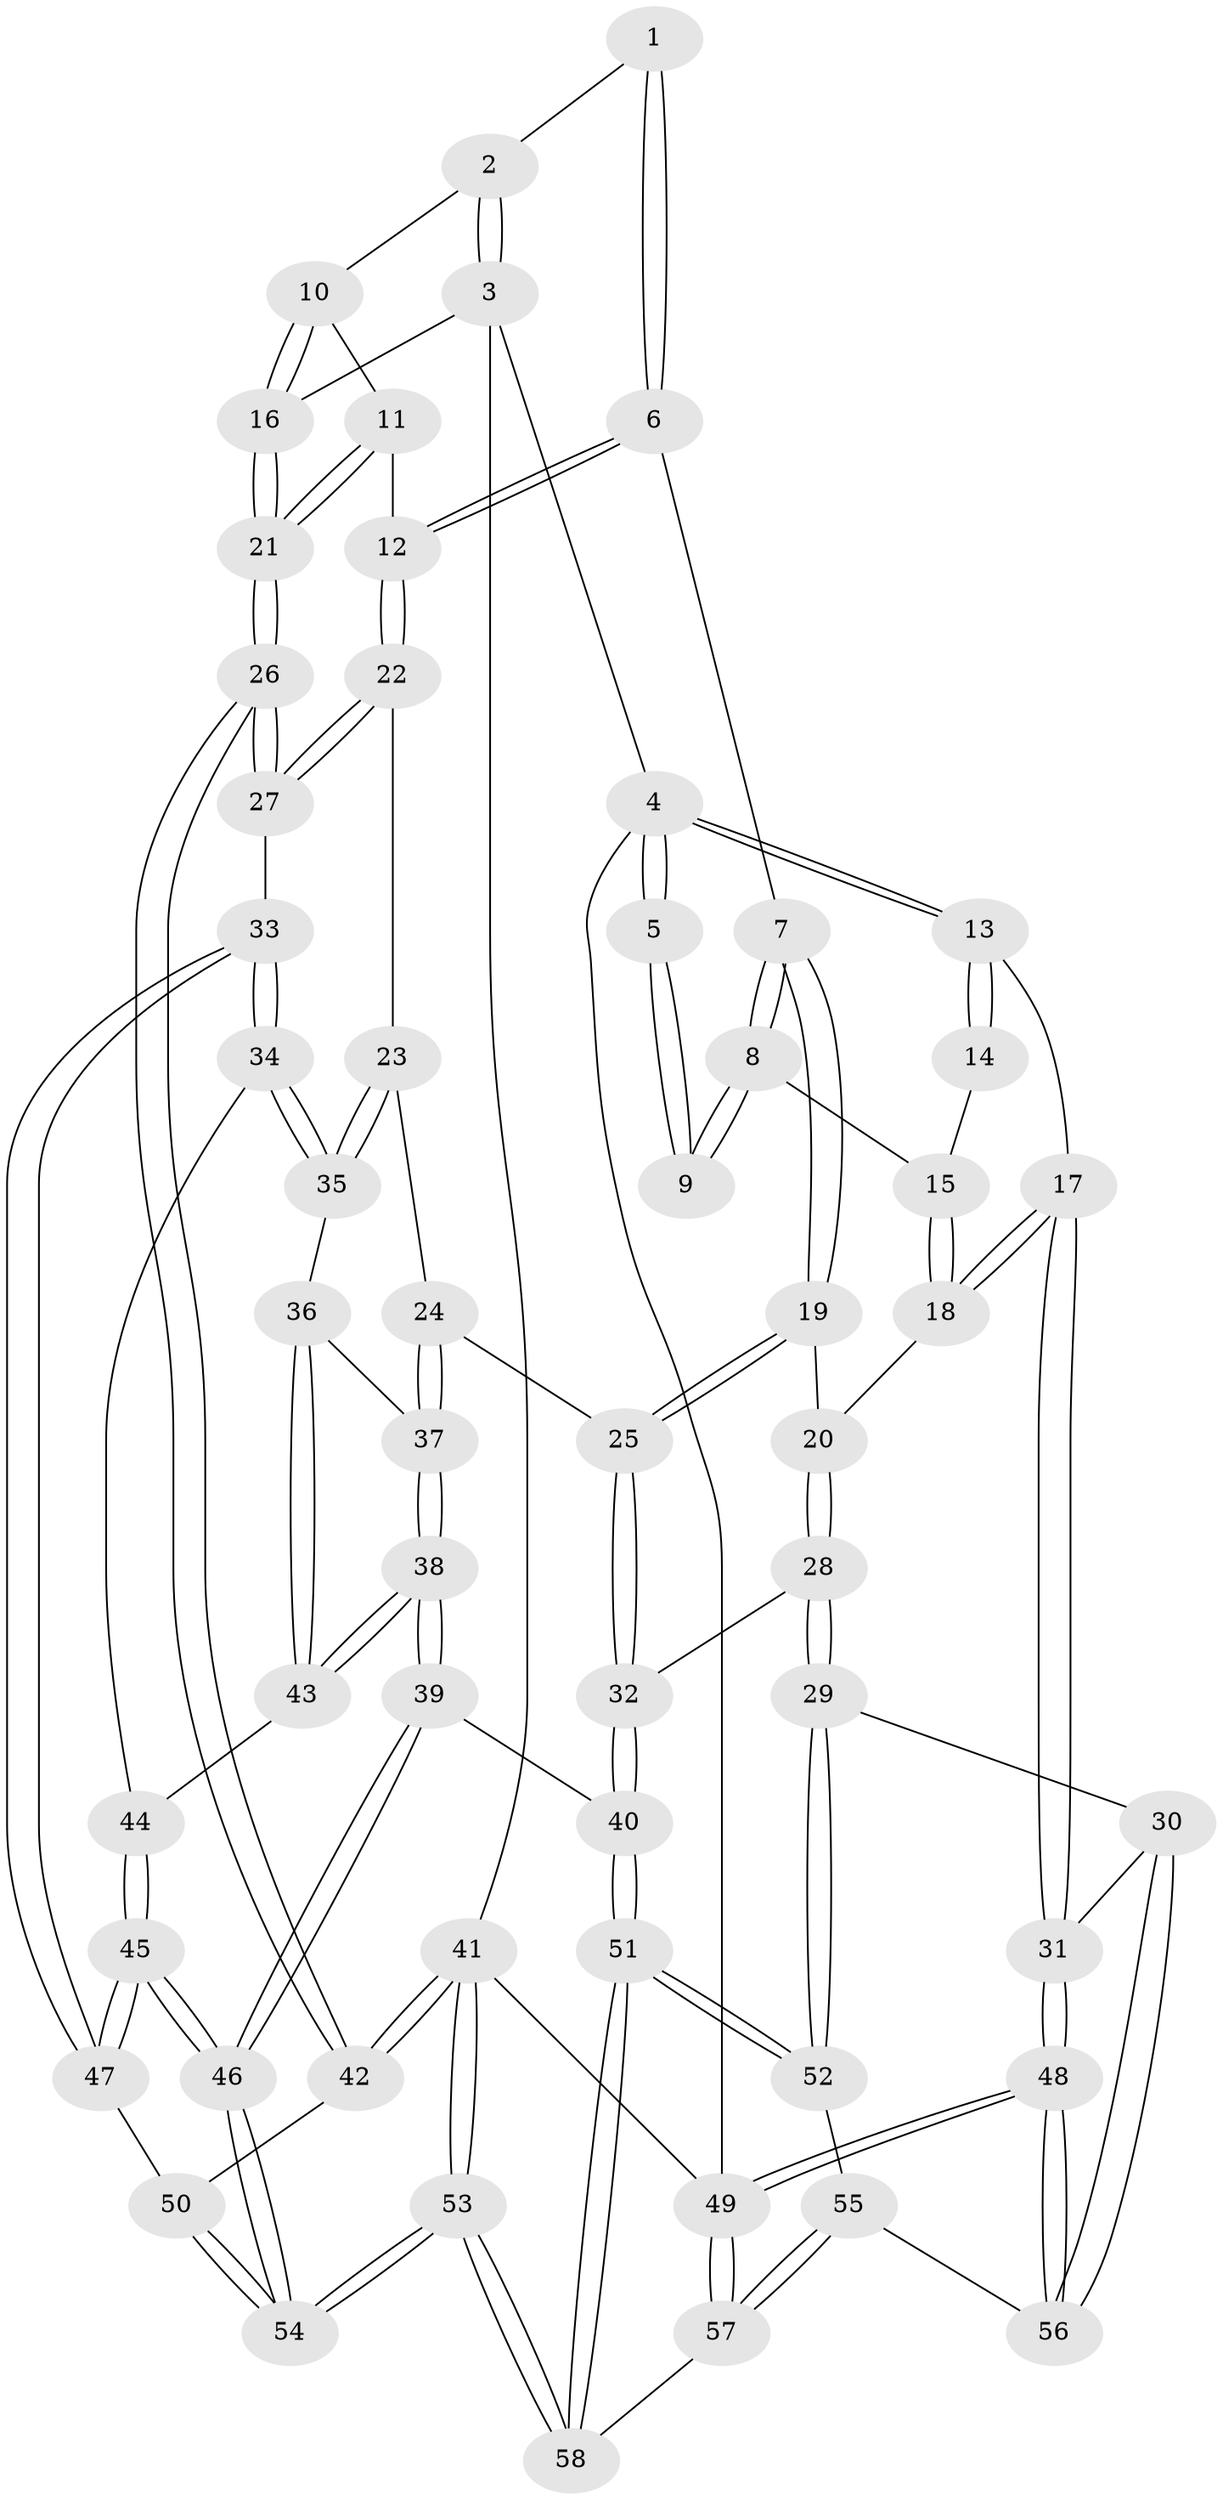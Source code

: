 // Generated by graph-tools (version 1.1) at 2025/17/03/09/25 04:17:16]
// undirected, 58 vertices, 142 edges
graph export_dot {
graph [start="1"]
  node [color=gray90,style=filled];
  1 [pos="+0.5385126575376897+0"];
  2 [pos="+0.732643775144394+0"];
  3 [pos="+1+0"];
  4 [pos="+0+0"];
  5 [pos="+0.3051220872120723+0"];
  6 [pos="+0.5606163920321411+0.16982086525654805"];
  7 [pos="+0.3855570302956945+0.18464651662138357"];
  8 [pos="+0.3539794630498072+0.1607250484645376"];
  9 [pos="+0.297155779559068+0.019101219063037484"];
  10 [pos="+0.7645067704845873+0.10800372038632944"];
  11 [pos="+0.7247287483046526+0.1899178790130182"];
  12 [pos="+0.6344278747716755+0.22649245069770518"];
  13 [pos="+0+0"];
  14 [pos="+0.17244772062426572+0.07861536449498187"];
  15 [pos="+0.16375111293196837+0.1970900793328064"];
  16 [pos="+1+0"];
  17 [pos="+0+0.30484504429557246"];
  18 [pos="+0.11912982599893614+0.23255584319037353"];
  19 [pos="+0.3241361312195507+0.34928233310027446"];
  20 [pos="+0.31171135830084007+0.3595246880880687"];
  21 [pos="+1+0.3164176770206072"];
  22 [pos="+0.6328209729364589+0.282963910402905"];
  23 [pos="+0.6311700087806784+0.29491486511662596"];
  24 [pos="+0.6036754564690885+0.3618992270492307"];
  25 [pos="+0.5045067147054659+0.42054514825826267"];
  26 [pos="+1+0.38359820780342674"];
  27 [pos="+0.9862344032639279+0.43934386889657984"];
  28 [pos="+0.22664080189730457+0.5273729424616765"];
  29 [pos="+0.09325140703902977+0.5739926932673207"];
  30 [pos="+0.06439385747873842+0.5751855594391571"];
  31 [pos="+0+0.5279416464911171"];
  32 [pos="+0.42346317849533+0.5913759872108241"];
  33 [pos="+0.9145314109034479+0.4730023521829844"];
  34 [pos="+0.8397072013645452+0.4768295472625232"];
  35 [pos="+0.8379595343684433+0.47599080988225856"];
  36 [pos="+0.6890627959066057+0.48217123332133155"];
  37 [pos="+0.6391735585370836+0.46480217430011606"];
  38 [pos="+0.6190205428367227+0.6286004657975447"];
  39 [pos="+0.5627969991557089+0.7464933534111476"];
  40 [pos="+0.5445811133518393+0.7508016548682724"];
  41 [pos="+1+1"];
  42 [pos="+1+0.4811041071610634"];
  43 [pos="+0.7587321807693754+0.557558041065273"];
  44 [pos="+0.7612596366613246+0.5574108505189723"];
  45 [pos="+0.8257883100409193+0.6819509335439669"];
  46 [pos="+0.7646703107366569+0.7990661304127837"];
  47 [pos="+0.8281063322203102+0.6798250101737624"];
  48 [pos="+0+1"];
  49 [pos="+0+1"];
  50 [pos="+0.9481875669121842+0.6565520490396985"];
  51 [pos="+0.46302357101839153+0.8575856844857022"];
  52 [pos="+0.2942286518135376+0.7790310311750357"];
  53 [pos="+1+1"];
  54 [pos="+0.9884291214503486+1"];
  55 [pos="+0.15146729982164486+0.8784501915278663"];
  56 [pos="+0.12793824161292233+0.8470828569063171"];
  57 [pos="+0.260457542974619+1"];
  58 [pos="+0.3934172023083267+1"];
  1 -- 2;
  1 -- 6;
  1 -- 6;
  2 -- 3;
  2 -- 3;
  2 -- 10;
  3 -- 4;
  3 -- 16;
  3 -- 41;
  4 -- 5;
  4 -- 5;
  4 -- 13;
  4 -- 13;
  4 -- 49;
  5 -- 9;
  5 -- 9;
  6 -- 7;
  6 -- 12;
  6 -- 12;
  7 -- 8;
  7 -- 8;
  7 -- 19;
  7 -- 19;
  8 -- 9;
  8 -- 9;
  8 -- 15;
  10 -- 11;
  10 -- 16;
  10 -- 16;
  11 -- 12;
  11 -- 21;
  11 -- 21;
  12 -- 22;
  12 -- 22;
  13 -- 14;
  13 -- 14;
  13 -- 17;
  14 -- 15;
  15 -- 18;
  15 -- 18;
  16 -- 21;
  16 -- 21;
  17 -- 18;
  17 -- 18;
  17 -- 31;
  17 -- 31;
  18 -- 20;
  19 -- 20;
  19 -- 25;
  19 -- 25;
  20 -- 28;
  20 -- 28;
  21 -- 26;
  21 -- 26;
  22 -- 23;
  22 -- 27;
  22 -- 27;
  23 -- 24;
  23 -- 35;
  23 -- 35;
  24 -- 25;
  24 -- 37;
  24 -- 37;
  25 -- 32;
  25 -- 32;
  26 -- 27;
  26 -- 27;
  26 -- 42;
  26 -- 42;
  27 -- 33;
  28 -- 29;
  28 -- 29;
  28 -- 32;
  29 -- 30;
  29 -- 52;
  29 -- 52;
  30 -- 31;
  30 -- 56;
  30 -- 56;
  31 -- 48;
  31 -- 48;
  32 -- 40;
  32 -- 40;
  33 -- 34;
  33 -- 34;
  33 -- 47;
  33 -- 47;
  34 -- 35;
  34 -- 35;
  34 -- 44;
  35 -- 36;
  36 -- 37;
  36 -- 43;
  36 -- 43;
  37 -- 38;
  37 -- 38;
  38 -- 39;
  38 -- 39;
  38 -- 43;
  38 -- 43;
  39 -- 40;
  39 -- 46;
  39 -- 46;
  40 -- 51;
  40 -- 51;
  41 -- 42;
  41 -- 42;
  41 -- 53;
  41 -- 53;
  41 -- 49;
  42 -- 50;
  43 -- 44;
  44 -- 45;
  44 -- 45;
  45 -- 46;
  45 -- 46;
  45 -- 47;
  45 -- 47;
  46 -- 54;
  46 -- 54;
  47 -- 50;
  48 -- 49;
  48 -- 49;
  48 -- 56;
  48 -- 56;
  49 -- 57;
  49 -- 57;
  50 -- 54;
  50 -- 54;
  51 -- 52;
  51 -- 52;
  51 -- 58;
  51 -- 58;
  52 -- 55;
  53 -- 54;
  53 -- 54;
  53 -- 58;
  53 -- 58;
  55 -- 56;
  55 -- 57;
  55 -- 57;
  57 -- 58;
}
